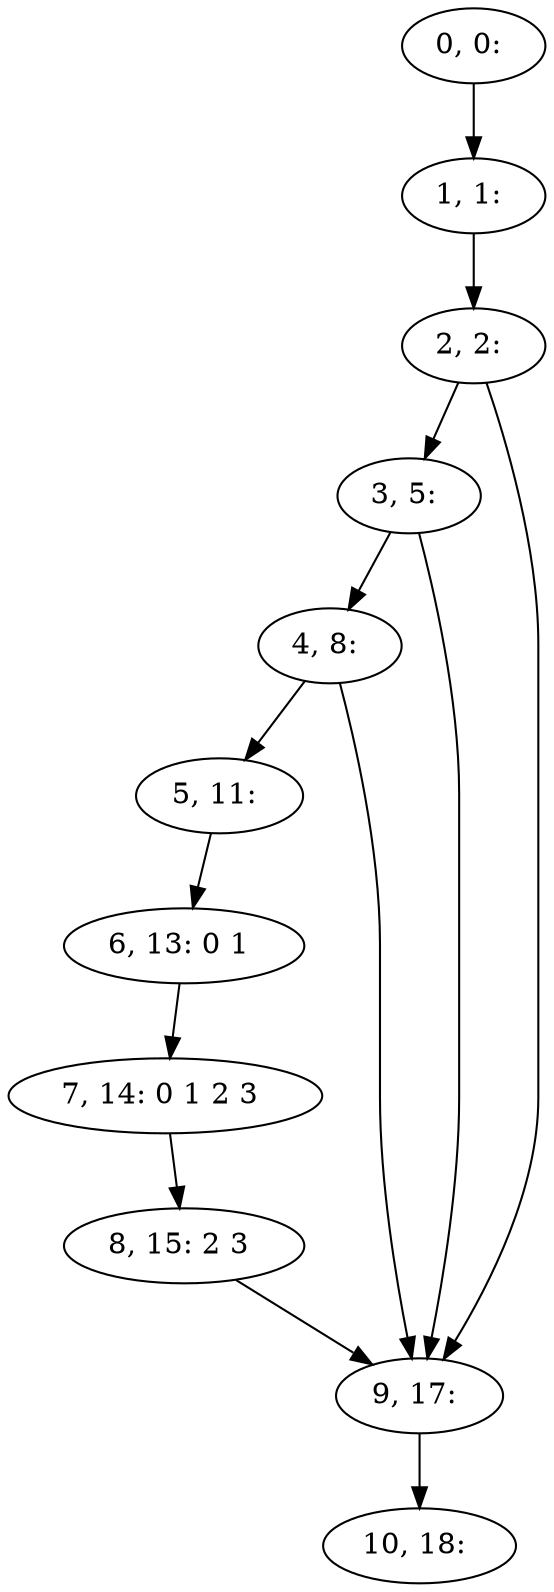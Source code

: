 digraph G {
0[label="0, 0: "];
1[label="1, 1: "];
2[label="2, 2: "];
3[label="3, 5: "];
4[label="4, 8: "];
5[label="5, 11: "];
6[label="6, 13: 0 1 "];
7[label="7, 14: 0 1 2 3 "];
8[label="8, 15: 2 3 "];
9[label="9, 17: "];
10[label="10, 18: "];
0->1 ;
1->2 ;
2->3 ;
2->9 ;
3->4 ;
3->9 ;
4->5 ;
4->9 ;
5->6 ;
6->7 ;
7->8 ;
8->9 ;
9->10 ;
}
